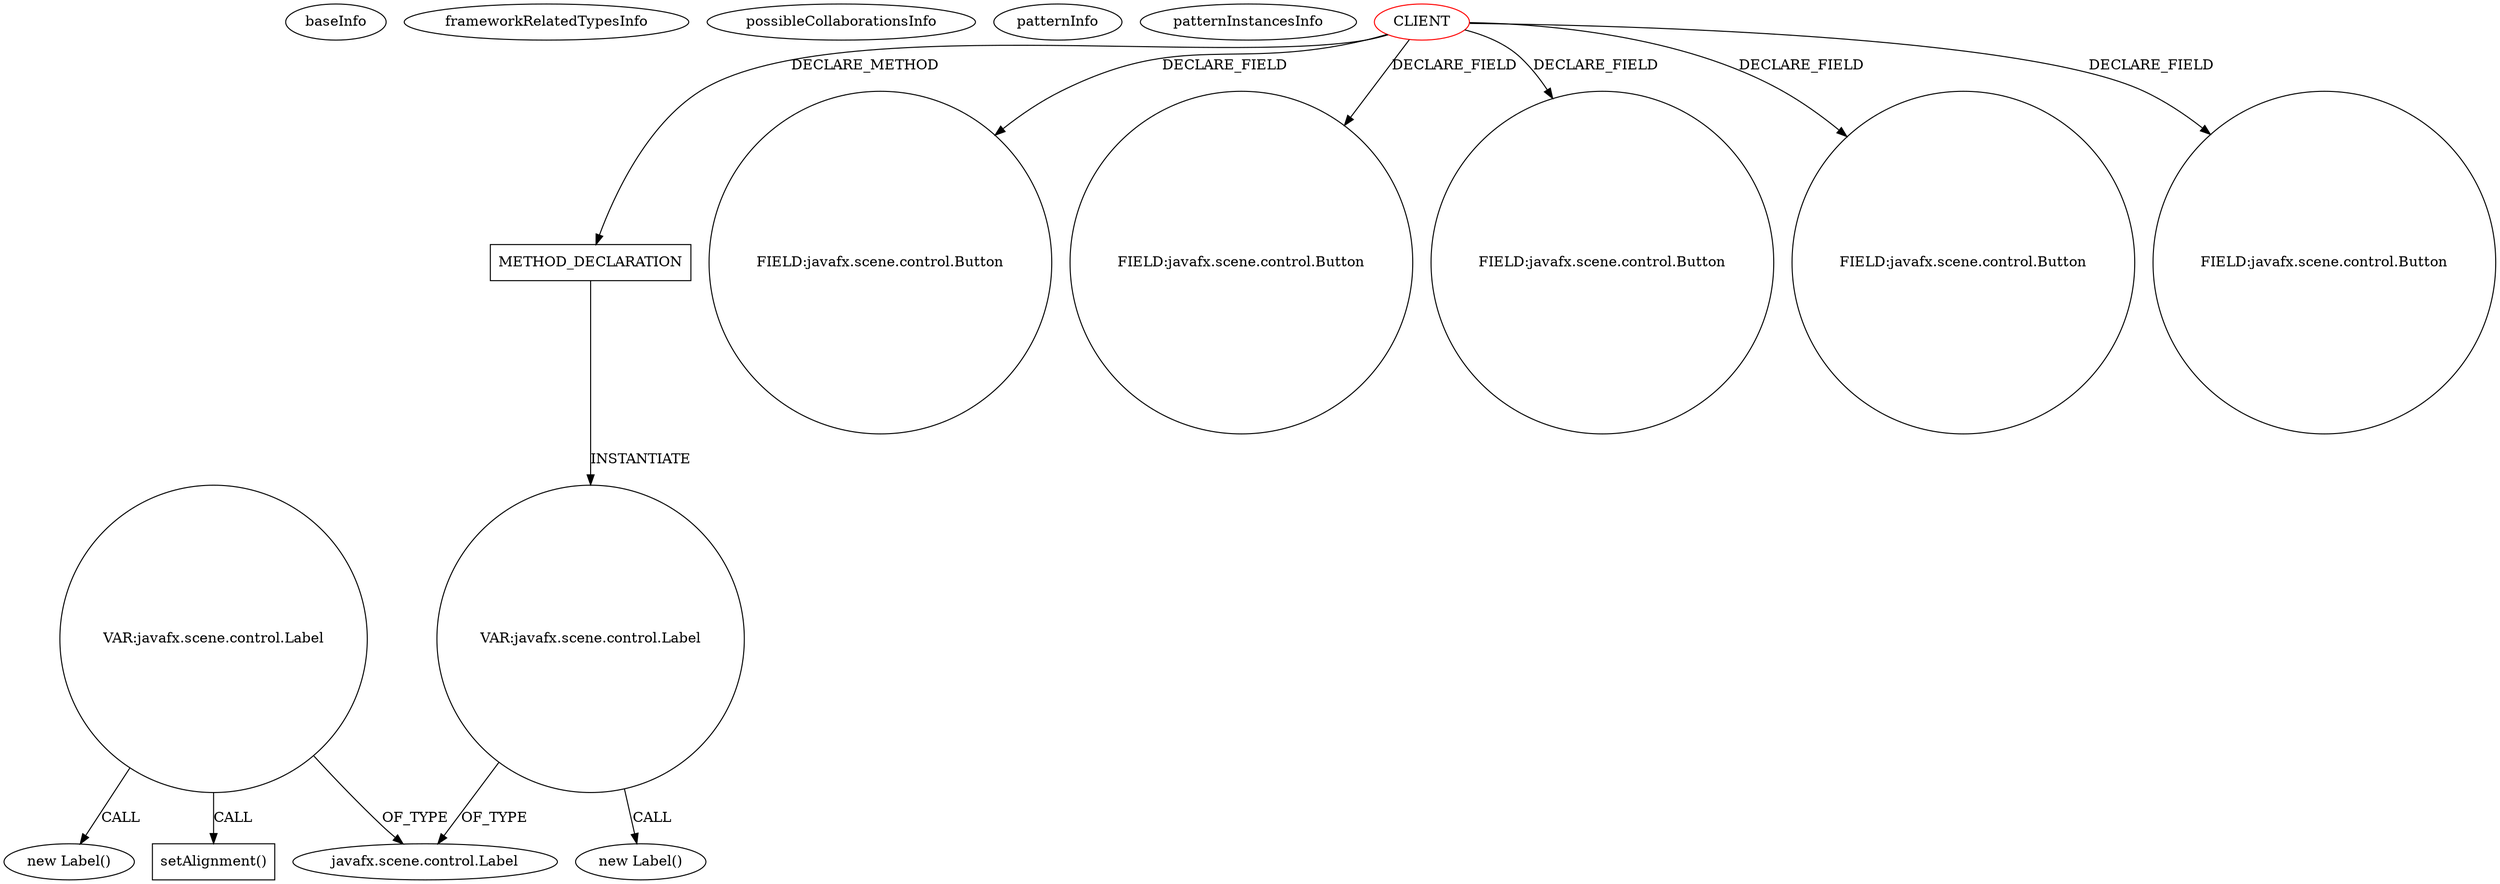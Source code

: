 digraph {
baseInfo[graphId=324,category="pattern",isAnonymous=false,possibleRelation=false]
frameworkRelatedTypesInfo[]
possibleCollaborationsInfo[]
patternInfo[frequency=2.0,patternRootClient=0]
patternInstancesInfo[0="Edenm-BlackJack~/Edenm-BlackJack/BlackJack-master/src/View/TableController.java~TableController~394",1="mathiasj33-VocLearn~/mathiasj33-VocLearn/VocLearn-master/src/net/softwarepage/voclearn/code/Gui.java~Gui~3576"]
404[label="new Label()",vertexType="CONSTRUCTOR_CALL",isFrameworkType=false]
405[label="VAR:javafx.scene.control.Label",vertexType="VARIABLE_EXPRESION",isFrameworkType=false,shape=circle]
415[label="setAlignment()",vertexType="INSIDE_CALL",isFrameworkType=false,shape=box]
29[label="javafx.scene.control.Label",vertexType="FRAMEWORK_CLASS_TYPE",isFrameworkType=false]
497[label="VAR:javafx.scene.control.Label",vertexType="VARIABLE_EXPRESION",isFrameworkType=false,shape=circle]
496[label="new Label()",vertexType="CONSTRUCTOR_CALL",isFrameworkType=false]
456[label="METHOD_DECLARATION",vertexType="CLIENT_METHOD_DECLARATION",isFrameworkType=false,shape=box]
0[label="CLIENT",vertexType="ROOT_CLIENT_CLASS_DECLARATION",isFrameworkType=false,color=red]
16[label="FIELD:javafx.scene.control.Button",vertexType="FIELD_DECLARATION",isFrameworkType=false,shape=circle]
14[label="FIELD:javafx.scene.control.Button",vertexType="FIELD_DECLARATION",isFrameworkType=false,shape=circle]
8[label="FIELD:javafx.scene.control.Button",vertexType="FIELD_DECLARATION",isFrameworkType=false,shape=circle]
6[label="FIELD:javafx.scene.control.Button",vertexType="FIELD_DECLARATION",isFrameworkType=false,shape=circle]
10[label="FIELD:javafx.scene.control.Button",vertexType="FIELD_DECLARATION",isFrameworkType=false,shape=circle]
0->16[label="DECLARE_FIELD"]
0->6[label="DECLARE_FIELD"]
0->10[label="DECLARE_FIELD"]
405->29[label="OF_TYPE"]
0->456[label="DECLARE_METHOD"]
0->14[label="DECLARE_FIELD"]
456->497[label="INSTANTIATE"]
497->29[label="OF_TYPE"]
0->8[label="DECLARE_FIELD"]
497->496[label="CALL"]
405->415[label="CALL"]
405->404[label="CALL"]
}
